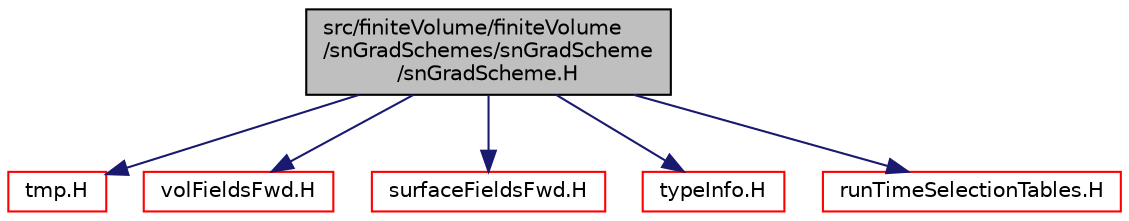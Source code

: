 digraph "src/finiteVolume/finiteVolume/snGradSchemes/snGradScheme/snGradScheme.H"
{
  bgcolor="transparent";
  edge [fontname="Helvetica",fontsize="10",labelfontname="Helvetica",labelfontsize="10"];
  node [fontname="Helvetica",fontsize="10",shape=record];
  Node0 [label="src/finiteVolume/finiteVolume\l/snGradSchemes/snGradScheme\l/snGradScheme.H",height=0.2,width=0.4,color="black", fillcolor="grey75", style="filled", fontcolor="black"];
  Node0 -> Node1 [color="midnightblue",fontsize="10",style="solid",fontname="Helvetica"];
  Node1 [label="tmp.H",height=0.2,width=0.4,color="red",URL="$a11837.html"];
  Node0 -> Node50 [color="midnightblue",fontsize="10",style="solid",fontname="Helvetica"];
  Node50 [label="volFieldsFwd.H",height=0.2,width=0.4,color="red",URL="$a02915.html"];
  Node0 -> Node77 [color="midnightblue",fontsize="10",style="solid",fontname="Helvetica"];
  Node77 [label="surfaceFieldsFwd.H",height=0.2,width=0.4,color="red",URL="$a02900.html"];
  Node0 -> Node78 [color="midnightblue",fontsize="10",style="solid",fontname="Helvetica"];
  Node78 [label="typeInfo.H",height=0.2,width=0.4,color="red",URL="$a10055.html"];
  Node0 -> Node83 [color="midnightblue",fontsize="10",style="solid",fontname="Helvetica"];
  Node83 [label="runTimeSelectionTables.H",height=0.2,width=0.4,color="red",URL="$a09992.html",tooltip="Macros to ease declaration of run-time selection tables. "];
}

